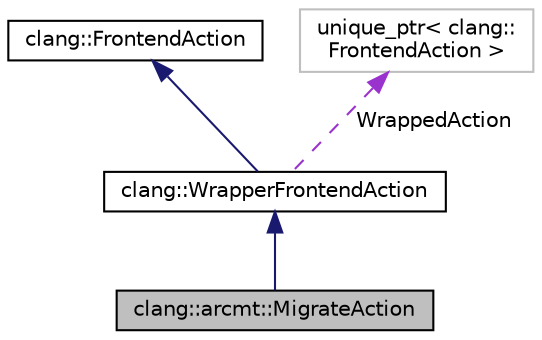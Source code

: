 digraph "clang::arcmt::MigrateAction"
{
 // LATEX_PDF_SIZE
  bgcolor="transparent";
  edge [fontname="Helvetica",fontsize="10",labelfontname="Helvetica",labelfontsize="10"];
  node [fontname="Helvetica",fontsize="10",shape=record];
  Node1 [label="clang::arcmt::MigrateAction",height=0.2,width=0.4,color="black", fillcolor="grey75", style="filled", fontcolor="black",tooltip=" "];
  Node2 -> Node1 [dir="back",color="midnightblue",fontsize="10",style="solid",fontname="Helvetica"];
  Node2 [label="clang::WrapperFrontendAction",height=0.2,width=0.4,color="black",URL="$classclang_1_1WrapperFrontendAction.html",tooltip="A frontend action which simply wraps some other runtime-specified frontend action."];
  Node3 -> Node2 [dir="back",color="midnightblue",fontsize="10",style="solid",fontname="Helvetica"];
  Node3 [label="clang::FrontendAction",height=0.2,width=0.4,color="black",URL="$classclang_1_1FrontendAction.html",tooltip="Abstract base class for actions which can be performed by the frontend."];
  Node4 -> Node2 [dir="back",color="darkorchid3",fontsize="10",style="dashed",label=" WrappedAction" ,fontname="Helvetica"];
  Node4 [label="unique_ptr\< clang::\lFrontendAction \>",height=0.2,width=0.4,color="grey75",tooltip=" "];
}
